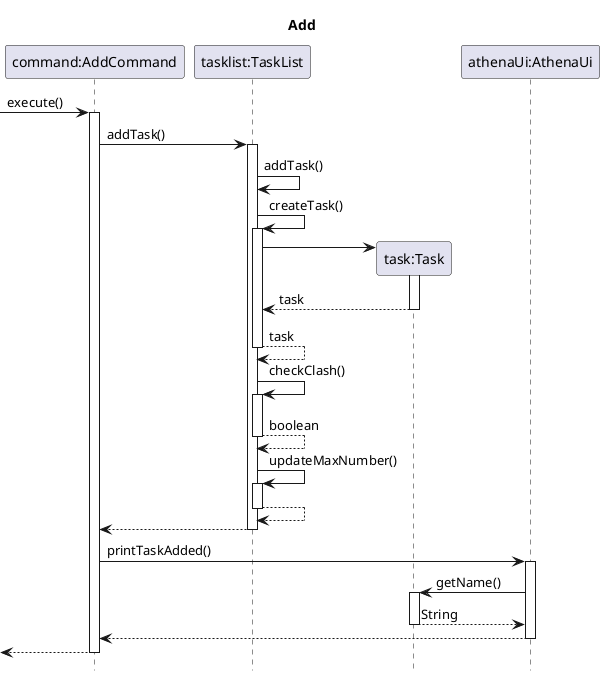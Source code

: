 @startuml
hide footbox
title Add

participant "command:AddCommand" as AddCommand
participant "tasklist:TaskList" as TaskList
participant "task:Task" as Task
participant "athenaUi:AthenaUi" as AthenaUI


->AddCommand: execute()
activate AddCommand
AddCommand->TaskList: addTask()
activate TaskList

TaskList->TaskList: addTask()

TaskList->TaskList: createTask()
activate TaskList
create Task
TaskList->Task:
activate Task
return task
TaskList-->TaskList: task
deactivate TaskList

TaskList->TaskList: checkClash()
activate TaskList
return boolean
TaskList->TaskList: updateMaxNumber()
activate TaskList
return
TaskList-->AddCommand--:
AddCommand->AthenaUI++: printTaskAdded()
AthenaUI->Task++:getName()
return String
AthenaUI-->AddCommand--:

deactivate TaskList
<--AddCommand--



@enduml